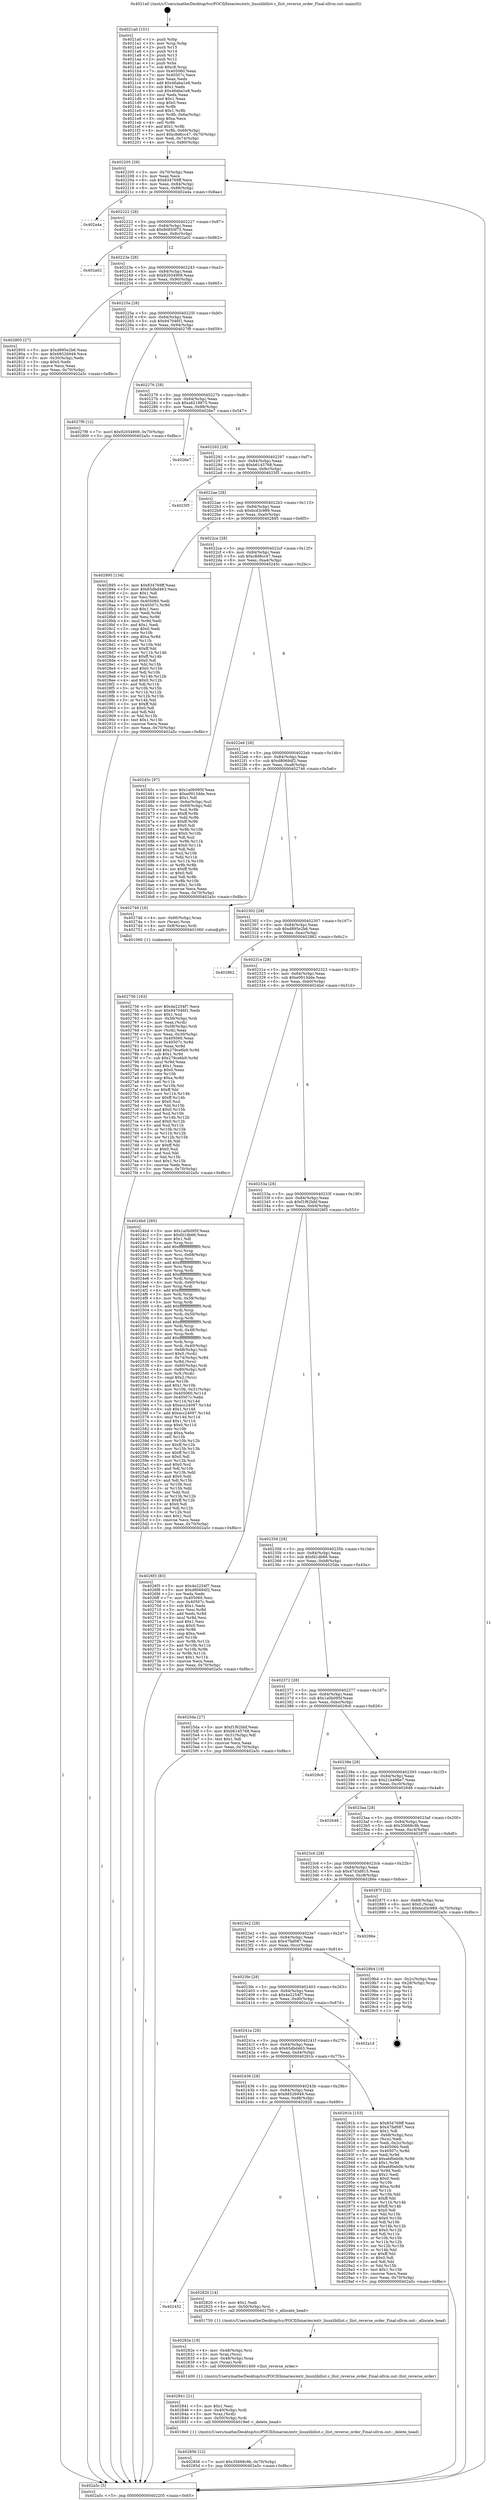 digraph "0x4021a0" {
  label = "0x4021a0 (/mnt/c/Users/mathe/Desktop/tcc/POCII/binaries/extr_linuxlibllist.c_llist_reverse_order_Final-ollvm.out::main(0))"
  labelloc = "t"
  node[shape=record]

  Entry [label="",width=0.3,height=0.3,shape=circle,fillcolor=black,style=filled]
  "0x402205" [label="{
     0x402205 [29]\l
     | [instrs]\l
     &nbsp;&nbsp;0x402205 \<+3\>: mov -0x70(%rbp),%eax\l
     &nbsp;&nbsp;0x402208 \<+2\>: mov %eax,%ecx\l
     &nbsp;&nbsp;0x40220a \<+6\>: sub $0x834769ff,%ecx\l
     &nbsp;&nbsp;0x402210 \<+6\>: mov %eax,-0x84(%rbp)\l
     &nbsp;&nbsp;0x402216 \<+6\>: mov %ecx,-0x88(%rbp)\l
     &nbsp;&nbsp;0x40221c \<+6\>: je 0000000000402a4a \<main+0x8aa\>\l
  }"]
  "0x402a4a" [label="{
     0x402a4a\l
  }", style=dashed]
  "0x402222" [label="{
     0x402222 [28]\l
     | [instrs]\l
     &nbsp;&nbsp;0x402222 \<+5\>: jmp 0000000000402227 \<main+0x87\>\l
     &nbsp;&nbsp;0x402227 \<+6\>: mov -0x84(%rbp),%eax\l
     &nbsp;&nbsp;0x40222d \<+5\>: sub $0x90850f75,%eax\l
     &nbsp;&nbsp;0x402232 \<+6\>: mov %eax,-0x8c(%rbp)\l
     &nbsp;&nbsp;0x402238 \<+6\>: je 0000000000402a02 \<main+0x862\>\l
  }"]
  Exit [label="",width=0.3,height=0.3,shape=circle,fillcolor=black,style=filled,peripheries=2]
  "0x402a02" [label="{
     0x402a02\l
  }", style=dashed]
  "0x40223e" [label="{
     0x40223e [28]\l
     | [instrs]\l
     &nbsp;&nbsp;0x40223e \<+5\>: jmp 0000000000402243 \<main+0xa3\>\l
     &nbsp;&nbsp;0x402243 \<+6\>: mov -0x84(%rbp),%eax\l
     &nbsp;&nbsp;0x402249 \<+5\>: sub $0x92054909,%eax\l
     &nbsp;&nbsp;0x40224e \<+6\>: mov %eax,-0x90(%rbp)\l
     &nbsp;&nbsp;0x402254 \<+6\>: je 0000000000402805 \<main+0x665\>\l
  }"]
  "0x402856" [label="{
     0x402856 [12]\l
     | [instrs]\l
     &nbsp;&nbsp;0x402856 \<+7\>: movl $0x35668c9b,-0x70(%rbp)\l
     &nbsp;&nbsp;0x40285d \<+5\>: jmp 0000000000402a5c \<main+0x8bc\>\l
  }"]
  "0x402805" [label="{
     0x402805 [27]\l
     | [instrs]\l
     &nbsp;&nbsp;0x402805 \<+5\>: mov $0xd895e2b6,%eax\l
     &nbsp;&nbsp;0x40280a \<+5\>: mov $0x68526949,%ecx\l
     &nbsp;&nbsp;0x40280f \<+3\>: mov -0x30(%rbp),%edx\l
     &nbsp;&nbsp;0x402812 \<+3\>: cmp $0x0,%edx\l
     &nbsp;&nbsp;0x402815 \<+3\>: cmove %ecx,%eax\l
     &nbsp;&nbsp;0x402818 \<+3\>: mov %eax,-0x70(%rbp)\l
     &nbsp;&nbsp;0x40281b \<+5\>: jmp 0000000000402a5c \<main+0x8bc\>\l
  }"]
  "0x40225a" [label="{
     0x40225a [28]\l
     | [instrs]\l
     &nbsp;&nbsp;0x40225a \<+5\>: jmp 000000000040225f \<main+0xbf\>\l
     &nbsp;&nbsp;0x40225f \<+6\>: mov -0x84(%rbp),%eax\l
     &nbsp;&nbsp;0x402265 \<+5\>: sub $0x947046f1,%eax\l
     &nbsp;&nbsp;0x40226a \<+6\>: mov %eax,-0x94(%rbp)\l
     &nbsp;&nbsp;0x402270 \<+6\>: je 00000000004027f9 \<main+0x659\>\l
  }"]
  "0x402841" [label="{
     0x402841 [21]\l
     | [instrs]\l
     &nbsp;&nbsp;0x402841 \<+5\>: mov $0x1,%esi\l
     &nbsp;&nbsp;0x402846 \<+4\>: mov -0x40(%rbp),%rdi\l
     &nbsp;&nbsp;0x40284a \<+3\>: mov %rax,(%rdi)\l
     &nbsp;&nbsp;0x40284d \<+4\>: mov -0x50(%rbp),%rdi\l
     &nbsp;&nbsp;0x402851 \<+5\>: call 00000000004019e0 \<_delete_head\>\l
     | [calls]\l
     &nbsp;&nbsp;0x4019e0 \{1\} (/mnt/c/Users/mathe/Desktop/tcc/POCII/binaries/extr_linuxlibllist.c_llist_reverse_order_Final-ollvm.out::_delete_head)\l
  }"]
  "0x4027f9" [label="{
     0x4027f9 [12]\l
     | [instrs]\l
     &nbsp;&nbsp;0x4027f9 \<+7\>: movl $0x92054909,-0x70(%rbp)\l
     &nbsp;&nbsp;0x402800 \<+5\>: jmp 0000000000402a5c \<main+0x8bc\>\l
  }"]
  "0x402276" [label="{
     0x402276 [28]\l
     | [instrs]\l
     &nbsp;&nbsp;0x402276 \<+5\>: jmp 000000000040227b \<main+0xdb\>\l
     &nbsp;&nbsp;0x40227b \<+6\>: mov -0x84(%rbp),%eax\l
     &nbsp;&nbsp;0x402281 \<+5\>: sub $0xa6218875,%eax\l
     &nbsp;&nbsp;0x402286 \<+6\>: mov %eax,-0x98(%rbp)\l
     &nbsp;&nbsp;0x40228c \<+6\>: je 00000000004026e7 \<main+0x547\>\l
  }"]
  "0x40282e" [label="{
     0x40282e [19]\l
     | [instrs]\l
     &nbsp;&nbsp;0x40282e \<+4\>: mov -0x48(%rbp),%rsi\l
     &nbsp;&nbsp;0x402832 \<+3\>: mov %rax,(%rsi)\l
     &nbsp;&nbsp;0x402835 \<+4\>: mov -0x48(%rbp),%rax\l
     &nbsp;&nbsp;0x402839 \<+3\>: mov (%rax),%rdi\l
     &nbsp;&nbsp;0x40283c \<+5\>: call 0000000000401400 \<llist_reverse_order\>\l
     | [calls]\l
     &nbsp;&nbsp;0x401400 \{1\} (/mnt/c/Users/mathe/Desktop/tcc/POCII/binaries/extr_linuxlibllist.c_llist_reverse_order_Final-ollvm.out::llist_reverse_order)\l
  }"]
  "0x4026e7" [label="{
     0x4026e7\l
  }", style=dashed]
  "0x402292" [label="{
     0x402292 [28]\l
     | [instrs]\l
     &nbsp;&nbsp;0x402292 \<+5\>: jmp 0000000000402297 \<main+0xf7\>\l
     &nbsp;&nbsp;0x402297 \<+6\>: mov -0x84(%rbp),%eax\l
     &nbsp;&nbsp;0x40229d \<+5\>: sub $0xb6145768,%eax\l
     &nbsp;&nbsp;0x4022a2 \<+6\>: mov %eax,-0x9c(%rbp)\l
     &nbsp;&nbsp;0x4022a8 \<+6\>: je 00000000004025f5 \<main+0x455\>\l
  }"]
  "0x402452" [label="{
     0x402452\l
  }", style=dashed]
  "0x4025f5" [label="{
     0x4025f5\l
  }", style=dashed]
  "0x4022ae" [label="{
     0x4022ae [28]\l
     | [instrs]\l
     &nbsp;&nbsp;0x4022ae \<+5\>: jmp 00000000004022b3 \<main+0x113\>\l
     &nbsp;&nbsp;0x4022b3 \<+6\>: mov -0x84(%rbp),%eax\l
     &nbsp;&nbsp;0x4022b9 \<+5\>: sub $0xbcd3c989,%eax\l
     &nbsp;&nbsp;0x4022be \<+6\>: mov %eax,-0xa0(%rbp)\l
     &nbsp;&nbsp;0x4022c4 \<+6\>: je 0000000000402895 \<main+0x6f5\>\l
  }"]
  "0x402820" [label="{
     0x402820 [14]\l
     | [instrs]\l
     &nbsp;&nbsp;0x402820 \<+5\>: mov $0x1,%edi\l
     &nbsp;&nbsp;0x402825 \<+4\>: mov -0x50(%rbp),%rsi\l
     &nbsp;&nbsp;0x402829 \<+5\>: call 0000000000401750 \<_allocate_head\>\l
     | [calls]\l
     &nbsp;&nbsp;0x401750 \{1\} (/mnt/c/Users/mathe/Desktop/tcc/POCII/binaries/extr_linuxlibllist.c_llist_reverse_order_Final-ollvm.out::_allocate_head)\l
  }"]
  "0x402895" [label="{
     0x402895 [134]\l
     | [instrs]\l
     &nbsp;&nbsp;0x402895 \<+5\>: mov $0x834769ff,%eax\l
     &nbsp;&nbsp;0x40289a \<+5\>: mov $0x65dbd463,%ecx\l
     &nbsp;&nbsp;0x40289f \<+2\>: mov $0x1,%dl\l
     &nbsp;&nbsp;0x4028a1 \<+2\>: xor %esi,%esi\l
     &nbsp;&nbsp;0x4028a3 \<+7\>: mov 0x405060,%edi\l
     &nbsp;&nbsp;0x4028aa \<+8\>: mov 0x40507c,%r8d\l
     &nbsp;&nbsp;0x4028b2 \<+3\>: sub $0x1,%esi\l
     &nbsp;&nbsp;0x4028b5 \<+3\>: mov %edi,%r9d\l
     &nbsp;&nbsp;0x4028b8 \<+3\>: add %esi,%r9d\l
     &nbsp;&nbsp;0x4028bb \<+4\>: imul %r9d,%edi\l
     &nbsp;&nbsp;0x4028bf \<+3\>: and $0x1,%edi\l
     &nbsp;&nbsp;0x4028c2 \<+3\>: cmp $0x0,%edi\l
     &nbsp;&nbsp;0x4028c5 \<+4\>: sete %r10b\l
     &nbsp;&nbsp;0x4028c9 \<+4\>: cmp $0xa,%r8d\l
     &nbsp;&nbsp;0x4028cd \<+4\>: setl %r11b\l
     &nbsp;&nbsp;0x4028d1 \<+3\>: mov %r10b,%bl\l
     &nbsp;&nbsp;0x4028d4 \<+3\>: xor $0xff,%bl\l
     &nbsp;&nbsp;0x4028d7 \<+3\>: mov %r11b,%r14b\l
     &nbsp;&nbsp;0x4028da \<+4\>: xor $0xff,%r14b\l
     &nbsp;&nbsp;0x4028de \<+3\>: xor $0x0,%dl\l
     &nbsp;&nbsp;0x4028e1 \<+3\>: mov %bl,%r15b\l
     &nbsp;&nbsp;0x4028e4 \<+4\>: and $0x0,%r15b\l
     &nbsp;&nbsp;0x4028e8 \<+3\>: and %dl,%r10b\l
     &nbsp;&nbsp;0x4028eb \<+3\>: mov %r14b,%r12b\l
     &nbsp;&nbsp;0x4028ee \<+4\>: and $0x0,%r12b\l
     &nbsp;&nbsp;0x4028f2 \<+3\>: and %dl,%r11b\l
     &nbsp;&nbsp;0x4028f5 \<+3\>: or %r10b,%r15b\l
     &nbsp;&nbsp;0x4028f8 \<+3\>: or %r11b,%r12b\l
     &nbsp;&nbsp;0x4028fb \<+3\>: xor %r12b,%r15b\l
     &nbsp;&nbsp;0x4028fe \<+3\>: or %r14b,%bl\l
     &nbsp;&nbsp;0x402901 \<+3\>: xor $0xff,%bl\l
     &nbsp;&nbsp;0x402904 \<+3\>: or $0x0,%dl\l
     &nbsp;&nbsp;0x402907 \<+2\>: and %dl,%bl\l
     &nbsp;&nbsp;0x402909 \<+3\>: or %bl,%r15b\l
     &nbsp;&nbsp;0x40290c \<+4\>: test $0x1,%r15b\l
     &nbsp;&nbsp;0x402910 \<+3\>: cmovne %ecx,%eax\l
     &nbsp;&nbsp;0x402913 \<+3\>: mov %eax,-0x70(%rbp)\l
     &nbsp;&nbsp;0x402916 \<+5\>: jmp 0000000000402a5c \<main+0x8bc\>\l
  }"]
  "0x4022ca" [label="{
     0x4022ca [28]\l
     | [instrs]\l
     &nbsp;&nbsp;0x4022ca \<+5\>: jmp 00000000004022cf \<main+0x12f\>\l
     &nbsp;&nbsp;0x4022cf \<+6\>: mov -0x84(%rbp),%eax\l
     &nbsp;&nbsp;0x4022d5 \<+5\>: sub $0xc8d6cc47,%eax\l
     &nbsp;&nbsp;0x4022da \<+6\>: mov %eax,-0xa4(%rbp)\l
     &nbsp;&nbsp;0x4022e0 \<+6\>: je 000000000040245c \<main+0x2bc\>\l
  }"]
  "0x402436" [label="{
     0x402436 [28]\l
     | [instrs]\l
     &nbsp;&nbsp;0x402436 \<+5\>: jmp 000000000040243b \<main+0x29b\>\l
     &nbsp;&nbsp;0x40243b \<+6\>: mov -0x84(%rbp),%eax\l
     &nbsp;&nbsp;0x402441 \<+5\>: sub $0x68526949,%eax\l
     &nbsp;&nbsp;0x402446 \<+6\>: mov %eax,-0xd8(%rbp)\l
     &nbsp;&nbsp;0x40244c \<+6\>: je 0000000000402820 \<main+0x680\>\l
  }"]
  "0x40245c" [label="{
     0x40245c [97]\l
     | [instrs]\l
     &nbsp;&nbsp;0x40245c \<+5\>: mov $0x1a0b095f,%eax\l
     &nbsp;&nbsp;0x402461 \<+5\>: mov $0xe0913dde,%ecx\l
     &nbsp;&nbsp;0x402466 \<+2\>: mov $0x1,%dl\l
     &nbsp;&nbsp;0x402468 \<+4\>: mov -0x6a(%rbp),%sil\l
     &nbsp;&nbsp;0x40246c \<+4\>: mov -0x69(%rbp),%dil\l
     &nbsp;&nbsp;0x402470 \<+3\>: mov %sil,%r8b\l
     &nbsp;&nbsp;0x402473 \<+4\>: xor $0xff,%r8b\l
     &nbsp;&nbsp;0x402477 \<+3\>: mov %dil,%r9b\l
     &nbsp;&nbsp;0x40247a \<+4\>: xor $0xff,%r9b\l
     &nbsp;&nbsp;0x40247e \<+3\>: xor $0x0,%dl\l
     &nbsp;&nbsp;0x402481 \<+3\>: mov %r8b,%r10b\l
     &nbsp;&nbsp;0x402484 \<+4\>: and $0x0,%r10b\l
     &nbsp;&nbsp;0x402488 \<+3\>: and %dl,%sil\l
     &nbsp;&nbsp;0x40248b \<+3\>: mov %r9b,%r11b\l
     &nbsp;&nbsp;0x40248e \<+4\>: and $0x0,%r11b\l
     &nbsp;&nbsp;0x402492 \<+3\>: and %dl,%dil\l
     &nbsp;&nbsp;0x402495 \<+3\>: or %sil,%r10b\l
     &nbsp;&nbsp;0x402498 \<+3\>: or %dil,%r11b\l
     &nbsp;&nbsp;0x40249b \<+3\>: xor %r11b,%r10b\l
     &nbsp;&nbsp;0x40249e \<+3\>: or %r9b,%r8b\l
     &nbsp;&nbsp;0x4024a1 \<+4\>: xor $0xff,%r8b\l
     &nbsp;&nbsp;0x4024a5 \<+3\>: or $0x0,%dl\l
     &nbsp;&nbsp;0x4024a8 \<+3\>: and %dl,%r8b\l
     &nbsp;&nbsp;0x4024ab \<+3\>: or %r8b,%r10b\l
     &nbsp;&nbsp;0x4024ae \<+4\>: test $0x1,%r10b\l
     &nbsp;&nbsp;0x4024b2 \<+3\>: cmovne %ecx,%eax\l
     &nbsp;&nbsp;0x4024b5 \<+3\>: mov %eax,-0x70(%rbp)\l
     &nbsp;&nbsp;0x4024b8 \<+5\>: jmp 0000000000402a5c \<main+0x8bc\>\l
  }"]
  "0x4022e6" [label="{
     0x4022e6 [28]\l
     | [instrs]\l
     &nbsp;&nbsp;0x4022e6 \<+5\>: jmp 00000000004022eb \<main+0x14b\>\l
     &nbsp;&nbsp;0x4022eb \<+6\>: mov -0x84(%rbp),%eax\l
     &nbsp;&nbsp;0x4022f1 \<+5\>: sub $0xd80694f2,%eax\l
     &nbsp;&nbsp;0x4022f6 \<+6\>: mov %eax,-0xa8(%rbp)\l
     &nbsp;&nbsp;0x4022fc \<+6\>: je 0000000000402746 \<main+0x5a6\>\l
  }"]
  "0x402a5c" [label="{
     0x402a5c [5]\l
     | [instrs]\l
     &nbsp;&nbsp;0x402a5c \<+5\>: jmp 0000000000402205 \<main+0x65\>\l
  }"]
  "0x4021a0" [label="{
     0x4021a0 [101]\l
     | [instrs]\l
     &nbsp;&nbsp;0x4021a0 \<+1\>: push %rbp\l
     &nbsp;&nbsp;0x4021a1 \<+3\>: mov %rsp,%rbp\l
     &nbsp;&nbsp;0x4021a4 \<+2\>: push %r15\l
     &nbsp;&nbsp;0x4021a6 \<+2\>: push %r14\l
     &nbsp;&nbsp;0x4021a8 \<+2\>: push %r13\l
     &nbsp;&nbsp;0x4021aa \<+2\>: push %r12\l
     &nbsp;&nbsp;0x4021ac \<+1\>: push %rbx\l
     &nbsp;&nbsp;0x4021ad \<+7\>: sub $0xc8,%rsp\l
     &nbsp;&nbsp;0x4021b4 \<+7\>: mov 0x405060,%eax\l
     &nbsp;&nbsp;0x4021bb \<+7\>: mov 0x40507c,%ecx\l
     &nbsp;&nbsp;0x4021c2 \<+2\>: mov %eax,%edx\l
     &nbsp;&nbsp;0x4021c4 \<+6\>: add $0x46aba1e8,%edx\l
     &nbsp;&nbsp;0x4021ca \<+3\>: sub $0x1,%edx\l
     &nbsp;&nbsp;0x4021cd \<+6\>: sub $0x46aba1e8,%edx\l
     &nbsp;&nbsp;0x4021d3 \<+3\>: imul %edx,%eax\l
     &nbsp;&nbsp;0x4021d6 \<+3\>: and $0x1,%eax\l
     &nbsp;&nbsp;0x4021d9 \<+3\>: cmp $0x0,%eax\l
     &nbsp;&nbsp;0x4021dc \<+4\>: sete %r8b\l
     &nbsp;&nbsp;0x4021e0 \<+4\>: and $0x1,%r8b\l
     &nbsp;&nbsp;0x4021e4 \<+4\>: mov %r8b,-0x6a(%rbp)\l
     &nbsp;&nbsp;0x4021e8 \<+3\>: cmp $0xa,%ecx\l
     &nbsp;&nbsp;0x4021eb \<+4\>: setl %r8b\l
     &nbsp;&nbsp;0x4021ef \<+4\>: and $0x1,%r8b\l
     &nbsp;&nbsp;0x4021f3 \<+4\>: mov %r8b,-0x69(%rbp)\l
     &nbsp;&nbsp;0x4021f7 \<+7\>: movl $0xc8d6cc47,-0x70(%rbp)\l
     &nbsp;&nbsp;0x4021fe \<+3\>: mov %edi,-0x74(%rbp)\l
     &nbsp;&nbsp;0x402201 \<+4\>: mov %rsi,-0x80(%rbp)\l
  }"]
  "0x40291b" [label="{
     0x40291b [153]\l
     | [instrs]\l
     &nbsp;&nbsp;0x40291b \<+5\>: mov $0x834769ff,%eax\l
     &nbsp;&nbsp;0x402920 \<+5\>: mov $0x47faf087,%ecx\l
     &nbsp;&nbsp;0x402925 \<+2\>: mov $0x1,%dl\l
     &nbsp;&nbsp;0x402927 \<+4\>: mov -0x68(%rbp),%rsi\l
     &nbsp;&nbsp;0x40292b \<+2\>: mov (%rsi),%edi\l
     &nbsp;&nbsp;0x40292d \<+3\>: mov %edi,-0x2c(%rbp)\l
     &nbsp;&nbsp;0x402930 \<+7\>: mov 0x405060,%edi\l
     &nbsp;&nbsp;0x402937 \<+8\>: mov 0x40507c,%r8d\l
     &nbsp;&nbsp;0x40293f \<+3\>: mov %edi,%r9d\l
     &nbsp;&nbsp;0x402942 \<+7\>: add $0xebf0eb0b,%r9d\l
     &nbsp;&nbsp;0x402949 \<+4\>: sub $0x1,%r9d\l
     &nbsp;&nbsp;0x40294d \<+7\>: sub $0xebf0eb0b,%r9d\l
     &nbsp;&nbsp;0x402954 \<+4\>: imul %r9d,%edi\l
     &nbsp;&nbsp;0x402958 \<+3\>: and $0x1,%edi\l
     &nbsp;&nbsp;0x40295b \<+3\>: cmp $0x0,%edi\l
     &nbsp;&nbsp;0x40295e \<+4\>: sete %r10b\l
     &nbsp;&nbsp;0x402962 \<+4\>: cmp $0xa,%r8d\l
     &nbsp;&nbsp;0x402966 \<+4\>: setl %r11b\l
     &nbsp;&nbsp;0x40296a \<+3\>: mov %r10b,%bl\l
     &nbsp;&nbsp;0x40296d \<+3\>: xor $0xff,%bl\l
     &nbsp;&nbsp;0x402970 \<+3\>: mov %r11b,%r14b\l
     &nbsp;&nbsp;0x402973 \<+4\>: xor $0xff,%r14b\l
     &nbsp;&nbsp;0x402977 \<+3\>: xor $0x0,%dl\l
     &nbsp;&nbsp;0x40297a \<+3\>: mov %bl,%r15b\l
     &nbsp;&nbsp;0x40297d \<+4\>: and $0x0,%r15b\l
     &nbsp;&nbsp;0x402981 \<+3\>: and %dl,%r10b\l
     &nbsp;&nbsp;0x402984 \<+3\>: mov %r14b,%r12b\l
     &nbsp;&nbsp;0x402987 \<+4\>: and $0x0,%r12b\l
     &nbsp;&nbsp;0x40298b \<+3\>: and %dl,%r11b\l
     &nbsp;&nbsp;0x40298e \<+3\>: or %r10b,%r15b\l
     &nbsp;&nbsp;0x402991 \<+3\>: or %r11b,%r12b\l
     &nbsp;&nbsp;0x402994 \<+3\>: xor %r12b,%r15b\l
     &nbsp;&nbsp;0x402997 \<+3\>: or %r14b,%bl\l
     &nbsp;&nbsp;0x40299a \<+3\>: xor $0xff,%bl\l
     &nbsp;&nbsp;0x40299d \<+3\>: or $0x0,%dl\l
     &nbsp;&nbsp;0x4029a0 \<+2\>: and %dl,%bl\l
     &nbsp;&nbsp;0x4029a2 \<+3\>: or %bl,%r15b\l
     &nbsp;&nbsp;0x4029a5 \<+4\>: test $0x1,%r15b\l
     &nbsp;&nbsp;0x4029a9 \<+3\>: cmovne %ecx,%eax\l
     &nbsp;&nbsp;0x4029ac \<+3\>: mov %eax,-0x70(%rbp)\l
     &nbsp;&nbsp;0x4029af \<+5\>: jmp 0000000000402a5c \<main+0x8bc\>\l
  }"]
  "0x402746" [label="{
     0x402746 [16]\l
     | [instrs]\l
     &nbsp;&nbsp;0x402746 \<+4\>: mov -0x60(%rbp),%rax\l
     &nbsp;&nbsp;0x40274a \<+3\>: mov (%rax),%rax\l
     &nbsp;&nbsp;0x40274d \<+4\>: mov 0x8(%rax),%rdi\l
     &nbsp;&nbsp;0x402751 \<+5\>: call 0000000000401060 \<atoi@plt\>\l
     | [calls]\l
     &nbsp;&nbsp;0x401060 \{1\} (unknown)\l
  }"]
  "0x402302" [label="{
     0x402302 [28]\l
     | [instrs]\l
     &nbsp;&nbsp;0x402302 \<+5\>: jmp 0000000000402307 \<main+0x167\>\l
     &nbsp;&nbsp;0x402307 \<+6\>: mov -0x84(%rbp),%eax\l
     &nbsp;&nbsp;0x40230d \<+5\>: sub $0xd895e2b6,%eax\l
     &nbsp;&nbsp;0x402312 \<+6\>: mov %eax,-0xac(%rbp)\l
     &nbsp;&nbsp;0x402318 \<+6\>: je 0000000000402862 \<main+0x6c2\>\l
  }"]
  "0x40241a" [label="{
     0x40241a [28]\l
     | [instrs]\l
     &nbsp;&nbsp;0x40241a \<+5\>: jmp 000000000040241f \<main+0x27f\>\l
     &nbsp;&nbsp;0x40241f \<+6\>: mov -0x84(%rbp),%eax\l
     &nbsp;&nbsp;0x402425 \<+5\>: sub $0x65dbd463,%eax\l
     &nbsp;&nbsp;0x40242a \<+6\>: mov %eax,-0xd4(%rbp)\l
     &nbsp;&nbsp;0x402430 \<+6\>: je 000000000040291b \<main+0x77b\>\l
  }"]
  "0x402862" [label="{
     0x402862\l
  }", style=dashed]
  "0x40231e" [label="{
     0x40231e [28]\l
     | [instrs]\l
     &nbsp;&nbsp;0x40231e \<+5\>: jmp 0000000000402323 \<main+0x183\>\l
     &nbsp;&nbsp;0x402323 \<+6\>: mov -0x84(%rbp),%eax\l
     &nbsp;&nbsp;0x402329 \<+5\>: sub $0xe0913dde,%eax\l
     &nbsp;&nbsp;0x40232e \<+6\>: mov %eax,-0xb0(%rbp)\l
     &nbsp;&nbsp;0x402334 \<+6\>: je 00000000004024bd \<main+0x31d\>\l
  }"]
  "0x402a1d" [label="{
     0x402a1d\l
  }", style=dashed]
  "0x4024bd" [label="{
     0x4024bd [285]\l
     | [instrs]\l
     &nbsp;&nbsp;0x4024bd \<+5\>: mov $0x1a0b095f,%eax\l
     &nbsp;&nbsp;0x4024c2 \<+5\>: mov $0xfd1db66,%ecx\l
     &nbsp;&nbsp;0x4024c7 \<+2\>: mov $0x1,%dl\l
     &nbsp;&nbsp;0x4024c9 \<+3\>: mov %rsp,%rsi\l
     &nbsp;&nbsp;0x4024cc \<+4\>: add $0xfffffffffffffff0,%rsi\l
     &nbsp;&nbsp;0x4024d0 \<+3\>: mov %rsi,%rsp\l
     &nbsp;&nbsp;0x4024d3 \<+4\>: mov %rsi,-0x68(%rbp)\l
     &nbsp;&nbsp;0x4024d7 \<+3\>: mov %rsp,%rsi\l
     &nbsp;&nbsp;0x4024da \<+4\>: add $0xfffffffffffffff0,%rsi\l
     &nbsp;&nbsp;0x4024de \<+3\>: mov %rsi,%rsp\l
     &nbsp;&nbsp;0x4024e1 \<+3\>: mov %rsp,%rdi\l
     &nbsp;&nbsp;0x4024e4 \<+4\>: add $0xfffffffffffffff0,%rdi\l
     &nbsp;&nbsp;0x4024e8 \<+3\>: mov %rdi,%rsp\l
     &nbsp;&nbsp;0x4024eb \<+4\>: mov %rdi,-0x60(%rbp)\l
     &nbsp;&nbsp;0x4024ef \<+3\>: mov %rsp,%rdi\l
     &nbsp;&nbsp;0x4024f2 \<+4\>: add $0xfffffffffffffff0,%rdi\l
     &nbsp;&nbsp;0x4024f6 \<+3\>: mov %rdi,%rsp\l
     &nbsp;&nbsp;0x4024f9 \<+4\>: mov %rdi,-0x58(%rbp)\l
     &nbsp;&nbsp;0x4024fd \<+3\>: mov %rsp,%rdi\l
     &nbsp;&nbsp;0x402500 \<+4\>: add $0xfffffffffffffff0,%rdi\l
     &nbsp;&nbsp;0x402504 \<+3\>: mov %rdi,%rsp\l
     &nbsp;&nbsp;0x402507 \<+4\>: mov %rdi,-0x50(%rbp)\l
     &nbsp;&nbsp;0x40250b \<+3\>: mov %rsp,%rdi\l
     &nbsp;&nbsp;0x40250e \<+4\>: add $0xfffffffffffffff0,%rdi\l
     &nbsp;&nbsp;0x402512 \<+3\>: mov %rdi,%rsp\l
     &nbsp;&nbsp;0x402515 \<+4\>: mov %rdi,-0x48(%rbp)\l
     &nbsp;&nbsp;0x402519 \<+3\>: mov %rsp,%rdi\l
     &nbsp;&nbsp;0x40251c \<+4\>: add $0xfffffffffffffff0,%rdi\l
     &nbsp;&nbsp;0x402520 \<+3\>: mov %rdi,%rsp\l
     &nbsp;&nbsp;0x402523 \<+4\>: mov %rdi,-0x40(%rbp)\l
     &nbsp;&nbsp;0x402527 \<+4\>: mov -0x68(%rbp),%rdi\l
     &nbsp;&nbsp;0x40252b \<+6\>: movl $0x0,(%rdi)\l
     &nbsp;&nbsp;0x402531 \<+4\>: mov -0x74(%rbp),%r8d\l
     &nbsp;&nbsp;0x402535 \<+3\>: mov %r8d,(%rsi)\l
     &nbsp;&nbsp;0x402538 \<+4\>: mov -0x60(%rbp),%rdi\l
     &nbsp;&nbsp;0x40253c \<+4\>: mov -0x80(%rbp),%r9\l
     &nbsp;&nbsp;0x402540 \<+3\>: mov %r9,(%rdi)\l
     &nbsp;&nbsp;0x402543 \<+3\>: cmpl $0x2,(%rsi)\l
     &nbsp;&nbsp;0x402546 \<+4\>: setne %r10b\l
     &nbsp;&nbsp;0x40254a \<+4\>: and $0x1,%r10b\l
     &nbsp;&nbsp;0x40254e \<+4\>: mov %r10b,-0x31(%rbp)\l
     &nbsp;&nbsp;0x402552 \<+8\>: mov 0x405060,%r11d\l
     &nbsp;&nbsp;0x40255a \<+7\>: mov 0x40507c,%ebx\l
     &nbsp;&nbsp;0x402561 \<+3\>: mov %r11d,%r14d\l
     &nbsp;&nbsp;0x402564 \<+7\>: sub $0xecc24097,%r14d\l
     &nbsp;&nbsp;0x40256b \<+4\>: sub $0x1,%r14d\l
     &nbsp;&nbsp;0x40256f \<+7\>: add $0xecc24097,%r14d\l
     &nbsp;&nbsp;0x402576 \<+4\>: imul %r14d,%r11d\l
     &nbsp;&nbsp;0x40257a \<+4\>: and $0x1,%r11d\l
     &nbsp;&nbsp;0x40257e \<+4\>: cmp $0x0,%r11d\l
     &nbsp;&nbsp;0x402582 \<+4\>: sete %r10b\l
     &nbsp;&nbsp;0x402586 \<+3\>: cmp $0xa,%ebx\l
     &nbsp;&nbsp;0x402589 \<+4\>: setl %r15b\l
     &nbsp;&nbsp;0x40258d \<+3\>: mov %r10b,%r12b\l
     &nbsp;&nbsp;0x402590 \<+4\>: xor $0xff,%r12b\l
     &nbsp;&nbsp;0x402594 \<+3\>: mov %r15b,%r13b\l
     &nbsp;&nbsp;0x402597 \<+4\>: xor $0xff,%r13b\l
     &nbsp;&nbsp;0x40259b \<+3\>: xor $0x0,%dl\l
     &nbsp;&nbsp;0x40259e \<+3\>: mov %r12b,%sil\l
     &nbsp;&nbsp;0x4025a1 \<+4\>: and $0x0,%sil\l
     &nbsp;&nbsp;0x4025a5 \<+3\>: and %dl,%r10b\l
     &nbsp;&nbsp;0x4025a8 \<+3\>: mov %r13b,%dil\l
     &nbsp;&nbsp;0x4025ab \<+4\>: and $0x0,%dil\l
     &nbsp;&nbsp;0x4025af \<+3\>: and %dl,%r15b\l
     &nbsp;&nbsp;0x4025b2 \<+3\>: or %r10b,%sil\l
     &nbsp;&nbsp;0x4025b5 \<+3\>: or %r15b,%dil\l
     &nbsp;&nbsp;0x4025b8 \<+3\>: xor %dil,%sil\l
     &nbsp;&nbsp;0x4025bb \<+3\>: or %r13b,%r12b\l
     &nbsp;&nbsp;0x4025be \<+4\>: xor $0xff,%r12b\l
     &nbsp;&nbsp;0x4025c2 \<+3\>: or $0x0,%dl\l
     &nbsp;&nbsp;0x4025c5 \<+3\>: and %dl,%r12b\l
     &nbsp;&nbsp;0x4025c8 \<+3\>: or %r12b,%sil\l
     &nbsp;&nbsp;0x4025cb \<+4\>: test $0x1,%sil\l
     &nbsp;&nbsp;0x4025cf \<+3\>: cmovne %ecx,%eax\l
     &nbsp;&nbsp;0x4025d2 \<+3\>: mov %eax,-0x70(%rbp)\l
     &nbsp;&nbsp;0x4025d5 \<+5\>: jmp 0000000000402a5c \<main+0x8bc\>\l
  }"]
  "0x40233a" [label="{
     0x40233a [28]\l
     | [instrs]\l
     &nbsp;&nbsp;0x40233a \<+5\>: jmp 000000000040233f \<main+0x19f\>\l
     &nbsp;&nbsp;0x40233f \<+6\>: mov -0x84(%rbp),%eax\l
     &nbsp;&nbsp;0x402345 \<+5\>: sub $0xf1f62bbf,%eax\l
     &nbsp;&nbsp;0x40234a \<+6\>: mov %eax,-0xb4(%rbp)\l
     &nbsp;&nbsp;0x402350 \<+6\>: je 00000000004026f3 \<main+0x553\>\l
  }"]
  "0x4023fe" [label="{
     0x4023fe [28]\l
     | [instrs]\l
     &nbsp;&nbsp;0x4023fe \<+5\>: jmp 0000000000402403 \<main+0x263\>\l
     &nbsp;&nbsp;0x402403 \<+6\>: mov -0x84(%rbp),%eax\l
     &nbsp;&nbsp;0x402409 \<+5\>: sub $0x4e2254f7,%eax\l
     &nbsp;&nbsp;0x40240e \<+6\>: mov %eax,-0xd0(%rbp)\l
     &nbsp;&nbsp;0x402414 \<+6\>: je 0000000000402a1d \<main+0x87d\>\l
  }"]
  "0x4029b4" [label="{
     0x4029b4 [18]\l
     | [instrs]\l
     &nbsp;&nbsp;0x4029b4 \<+3\>: mov -0x2c(%rbp),%eax\l
     &nbsp;&nbsp;0x4029b7 \<+4\>: lea -0x28(%rbp),%rsp\l
     &nbsp;&nbsp;0x4029bb \<+1\>: pop %rbx\l
     &nbsp;&nbsp;0x4029bc \<+2\>: pop %r12\l
     &nbsp;&nbsp;0x4029be \<+2\>: pop %r13\l
     &nbsp;&nbsp;0x4029c0 \<+2\>: pop %r14\l
     &nbsp;&nbsp;0x4029c2 \<+2\>: pop %r15\l
     &nbsp;&nbsp;0x4029c4 \<+1\>: pop %rbp\l
     &nbsp;&nbsp;0x4029c5 \<+1\>: ret\l
  }"]
  "0x4026f3" [label="{
     0x4026f3 [83]\l
     | [instrs]\l
     &nbsp;&nbsp;0x4026f3 \<+5\>: mov $0x4e2254f7,%eax\l
     &nbsp;&nbsp;0x4026f8 \<+5\>: mov $0xd80694f2,%ecx\l
     &nbsp;&nbsp;0x4026fd \<+2\>: xor %edx,%edx\l
     &nbsp;&nbsp;0x4026ff \<+7\>: mov 0x405060,%esi\l
     &nbsp;&nbsp;0x402706 \<+7\>: mov 0x40507c,%edi\l
     &nbsp;&nbsp;0x40270d \<+3\>: sub $0x1,%edx\l
     &nbsp;&nbsp;0x402710 \<+3\>: mov %esi,%r8d\l
     &nbsp;&nbsp;0x402713 \<+3\>: add %edx,%r8d\l
     &nbsp;&nbsp;0x402716 \<+4\>: imul %r8d,%esi\l
     &nbsp;&nbsp;0x40271a \<+3\>: and $0x1,%esi\l
     &nbsp;&nbsp;0x40271d \<+3\>: cmp $0x0,%esi\l
     &nbsp;&nbsp;0x402720 \<+4\>: sete %r9b\l
     &nbsp;&nbsp;0x402724 \<+3\>: cmp $0xa,%edi\l
     &nbsp;&nbsp;0x402727 \<+4\>: setl %r10b\l
     &nbsp;&nbsp;0x40272b \<+3\>: mov %r9b,%r11b\l
     &nbsp;&nbsp;0x40272e \<+3\>: and %r10b,%r11b\l
     &nbsp;&nbsp;0x402731 \<+3\>: xor %r10b,%r9b\l
     &nbsp;&nbsp;0x402734 \<+3\>: or %r9b,%r11b\l
     &nbsp;&nbsp;0x402737 \<+4\>: test $0x1,%r11b\l
     &nbsp;&nbsp;0x40273b \<+3\>: cmovne %ecx,%eax\l
     &nbsp;&nbsp;0x40273e \<+3\>: mov %eax,-0x70(%rbp)\l
     &nbsp;&nbsp;0x402741 \<+5\>: jmp 0000000000402a5c \<main+0x8bc\>\l
  }"]
  "0x402356" [label="{
     0x402356 [28]\l
     | [instrs]\l
     &nbsp;&nbsp;0x402356 \<+5\>: jmp 000000000040235b \<main+0x1bb\>\l
     &nbsp;&nbsp;0x40235b \<+6\>: mov -0x84(%rbp),%eax\l
     &nbsp;&nbsp;0x402361 \<+5\>: sub $0xfd1db66,%eax\l
     &nbsp;&nbsp;0x402366 \<+6\>: mov %eax,-0xb8(%rbp)\l
     &nbsp;&nbsp;0x40236c \<+6\>: je 00000000004025da \<main+0x43a\>\l
  }"]
  "0x4023e2" [label="{
     0x4023e2 [28]\l
     | [instrs]\l
     &nbsp;&nbsp;0x4023e2 \<+5\>: jmp 00000000004023e7 \<main+0x247\>\l
     &nbsp;&nbsp;0x4023e7 \<+6\>: mov -0x84(%rbp),%eax\l
     &nbsp;&nbsp;0x4023ed \<+5\>: sub $0x47faf087,%eax\l
     &nbsp;&nbsp;0x4023f2 \<+6\>: mov %eax,-0xcc(%rbp)\l
     &nbsp;&nbsp;0x4023f8 \<+6\>: je 00000000004029b4 \<main+0x814\>\l
  }"]
  "0x4025da" [label="{
     0x4025da [27]\l
     | [instrs]\l
     &nbsp;&nbsp;0x4025da \<+5\>: mov $0xf1f62bbf,%eax\l
     &nbsp;&nbsp;0x4025df \<+5\>: mov $0xb6145768,%ecx\l
     &nbsp;&nbsp;0x4025e4 \<+3\>: mov -0x31(%rbp),%dl\l
     &nbsp;&nbsp;0x4025e7 \<+3\>: test $0x1,%dl\l
     &nbsp;&nbsp;0x4025ea \<+3\>: cmovne %ecx,%eax\l
     &nbsp;&nbsp;0x4025ed \<+3\>: mov %eax,-0x70(%rbp)\l
     &nbsp;&nbsp;0x4025f0 \<+5\>: jmp 0000000000402a5c \<main+0x8bc\>\l
  }"]
  "0x402372" [label="{
     0x402372 [28]\l
     | [instrs]\l
     &nbsp;&nbsp;0x402372 \<+5\>: jmp 0000000000402377 \<main+0x1d7\>\l
     &nbsp;&nbsp;0x402377 \<+6\>: mov -0x84(%rbp),%eax\l
     &nbsp;&nbsp;0x40237d \<+5\>: sub $0x1a0b095f,%eax\l
     &nbsp;&nbsp;0x402382 \<+6\>: mov %eax,-0xbc(%rbp)\l
     &nbsp;&nbsp;0x402388 \<+6\>: je 00000000004029c6 \<main+0x826\>\l
  }"]
  "0x402756" [label="{
     0x402756 [163]\l
     | [instrs]\l
     &nbsp;&nbsp;0x402756 \<+5\>: mov $0x4e2254f7,%ecx\l
     &nbsp;&nbsp;0x40275b \<+5\>: mov $0x947046f1,%edx\l
     &nbsp;&nbsp;0x402760 \<+3\>: mov $0x1,%sil\l
     &nbsp;&nbsp;0x402763 \<+4\>: mov -0x58(%rbp),%rdi\l
     &nbsp;&nbsp;0x402767 \<+2\>: mov %eax,(%rdi)\l
     &nbsp;&nbsp;0x402769 \<+4\>: mov -0x58(%rbp),%rdi\l
     &nbsp;&nbsp;0x40276d \<+2\>: mov (%rdi),%eax\l
     &nbsp;&nbsp;0x40276f \<+3\>: mov %eax,-0x30(%rbp)\l
     &nbsp;&nbsp;0x402772 \<+7\>: mov 0x405060,%eax\l
     &nbsp;&nbsp;0x402779 \<+8\>: mov 0x40507c,%r8d\l
     &nbsp;&nbsp;0x402781 \<+3\>: mov %eax,%r9d\l
     &nbsp;&nbsp;0x402784 \<+7\>: add $0x279ce6b9,%r9d\l
     &nbsp;&nbsp;0x40278b \<+4\>: sub $0x1,%r9d\l
     &nbsp;&nbsp;0x40278f \<+7\>: sub $0x279ce6b9,%r9d\l
     &nbsp;&nbsp;0x402796 \<+4\>: imul %r9d,%eax\l
     &nbsp;&nbsp;0x40279a \<+3\>: and $0x1,%eax\l
     &nbsp;&nbsp;0x40279d \<+3\>: cmp $0x0,%eax\l
     &nbsp;&nbsp;0x4027a0 \<+4\>: sete %r10b\l
     &nbsp;&nbsp;0x4027a4 \<+4\>: cmp $0xa,%r8d\l
     &nbsp;&nbsp;0x4027a8 \<+4\>: setl %r11b\l
     &nbsp;&nbsp;0x4027ac \<+3\>: mov %r10b,%bl\l
     &nbsp;&nbsp;0x4027af \<+3\>: xor $0xff,%bl\l
     &nbsp;&nbsp;0x4027b2 \<+3\>: mov %r11b,%r14b\l
     &nbsp;&nbsp;0x4027b5 \<+4\>: xor $0xff,%r14b\l
     &nbsp;&nbsp;0x4027b9 \<+4\>: xor $0x0,%sil\l
     &nbsp;&nbsp;0x4027bd \<+3\>: mov %bl,%r15b\l
     &nbsp;&nbsp;0x4027c0 \<+4\>: and $0x0,%r15b\l
     &nbsp;&nbsp;0x4027c4 \<+3\>: and %sil,%r10b\l
     &nbsp;&nbsp;0x4027c7 \<+3\>: mov %r14b,%r12b\l
     &nbsp;&nbsp;0x4027ca \<+4\>: and $0x0,%r12b\l
     &nbsp;&nbsp;0x4027ce \<+3\>: and %sil,%r11b\l
     &nbsp;&nbsp;0x4027d1 \<+3\>: or %r10b,%r15b\l
     &nbsp;&nbsp;0x4027d4 \<+3\>: or %r11b,%r12b\l
     &nbsp;&nbsp;0x4027d7 \<+3\>: xor %r12b,%r15b\l
     &nbsp;&nbsp;0x4027da \<+3\>: or %r14b,%bl\l
     &nbsp;&nbsp;0x4027dd \<+3\>: xor $0xff,%bl\l
     &nbsp;&nbsp;0x4027e0 \<+4\>: or $0x0,%sil\l
     &nbsp;&nbsp;0x4027e4 \<+3\>: and %sil,%bl\l
     &nbsp;&nbsp;0x4027e7 \<+3\>: or %bl,%r15b\l
     &nbsp;&nbsp;0x4027ea \<+4\>: test $0x1,%r15b\l
     &nbsp;&nbsp;0x4027ee \<+3\>: cmovne %edx,%ecx\l
     &nbsp;&nbsp;0x4027f1 \<+3\>: mov %ecx,-0x70(%rbp)\l
     &nbsp;&nbsp;0x4027f4 \<+5\>: jmp 0000000000402a5c \<main+0x8bc\>\l
  }"]
  "0x40286e" [label="{
     0x40286e\l
  }", style=dashed]
  "0x4029c6" [label="{
     0x4029c6\l
  }", style=dashed]
  "0x40238e" [label="{
     0x40238e [28]\l
     | [instrs]\l
     &nbsp;&nbsp;0x40238e \<+5\>: jmp 0000000000402393 \<main+0x1f3\>\l
     &nbsp;&nbsp;0x402393 \<+6\>: mov -0x84(%rbp),%eax\l
     &nbsp;&nbsp;0x402399 \<+5\>: sub $0x21b496e7,%eax\l
     &nbsp;&nbsp;0x40239e \<+6\>: mov %eax,-0xc0(%rbp)\l
     &nbsp;&nbsp;0x4023a4 \<+6\>: je 0000000000402648 \<main+0x4a8\>\l
  }"]
  "0x4023c6" [label="{
     0x4023c6 [28]\l
     | [instrs]\l
     &nbsp;&nbsp;0x4023c6 \<+5\>: jmp 00000000004023cb \<main+0x22b\>\l
     &nbsp;&nbsp;0x4023cb \<+6\>: mov -0x84(%rbp),%eax\l
     &nbsp;&nbsp;0x4023d1 \<+5\>: sub $0x47d3d815,%eax\l
     &nbsp;&nbsp;0x4023d6 \<+6\>: mov %eax,-0xc8(%rbp)\l
     &nbsp;&nbsp;0x4023dc \<+6\>: je 000000000040286e \<main+0x6ce\>\l
  }"]
  "0x402648" [label="{
     0x402648\l
  }", style=dashed]
  "0x4023aa" [label="{
     0x4023aa [28]\l
     | [instrs]\l
     &nbsp;&nbsp;0x4023aa \<+5\>: jmp 00000000004023af \<main+0x20f\>\l
     &nbsp;&nbsp;0x4023af \<+6\>: mov -0x84(%rbp),%eax\l
     &nbsp;&nbsp;0x4023b5 \<+5\>: sub $0x35668c9b,%eax\l
     &nbsp;&nbsp;0x4023ba \<+6\>: mov %eax,-0xc4(%rbp)\l
     &nbsp;&nbsp;0x4023c0 \<+6\>: je 000000000040287f \<main+0x6df\>\l
  }"]
  "0x40287f" [label="{
     0x40287f [22]\l
     | [instrs]\l
     &nbsp;&nbsp;0x40287f \<+4\>: mov -0x68(%rbp),%rax\l
     &nbsp;&nbsp;0x402883 \<+6\>: movl $0x0,(%rax)\l
     &nbsp;&nbsp;0x402889 \<+7\>: movl $0xbcd3c989,-0x70(%rbp)\l
     &nbsp;&nbsp;0x402890 \<+5\>: jmp 0000000000402a5c \<main+0x8bc\>\l
  }"]
  Entry -> "0x4021a0" [label=" 1"]
  "0x402205" -> "0x402a4a" [label=" 0"]
  "0x402205" -> "0x402222" [label=" 12"]
  "0x4029b4" -> Exit [label=" 1"]
  "0x402222" -> "0x402a02" [label=" 0"]
  "0x402222" -> "0x40223e" [label=" 12"]
  "0x40291b" -> "0x402a5c" [label=" 1"]
  "0x40223e" -> "0x402805" [label=" 1"]
  "0x40223e" -> "0x40225a" [label=" 11"]
  "0x402895" -> "0x402a5c" [label=" 1"]
  "0x40225a" -> "0x4027f9" [label=" 1"]
  "0x40225a" -> "0x402276" [label=" 10"]
  "0x40287f" -> "0x402a5c" [label=" 1"]
  "0x402276" -> "0x4026e7" [label=" 0"]
  "0x402276" -> "0x402292" [label=" 10"]
  "0x402856" -> "0x402a5c" [label=" 1"]
  "0x402292" -> "0x4025f5" [label=" 0"]
  "0x402292" -> "0x4022ae" [label=" 10"]
  "0x402841" -> "0x402856" [label=" 1"]
  "0x4022ae" -> "0x402895" [label=" 1"]
  "0x4022ae" -> "0x4022ca" [label=" 9"]
  "0x40282e" -> "0x402841" [label=" 1"]
  "0x4022ca" -> "0x40245c" [label=" 1"]
  "0x4022ca" -> "0x4022e6" [label=" 8"]
  "0x40245c" -> "0x402a5c" [label=" 1"]
  "0x4021a0" -> "0x402205" [label=" 1"]
  "0x402a5c" -> "0x402205" [label=" 11"]
  "0x402436" -> "0x402452" [label=" 0"]
  "0x4022e6" -> "0x402746" [label=" 1"]
  "0x4022e6" -> "0x402302" [label=" 7"]
  "0x402436" -> "0x402820" [label=" 1"]
  "0x402302" -> "0x402862" [label=" 0"]
  "0x402302" -> "0x40231e" [label=" 7"]
  "0x40241a" -> "0x402436" [label=" 1"]
  "0x40231e" -> "0x4024bd" [label=" 1"]
  "0x40231e" -> "0x40233a" [label=" 6"]
  "0x40241a" -> "0x40291b" [label=" 1"]
  "0x4024bd" -> "0x402a5c" [label=" 1"]
  "0x4023fe" -> "0x40241a" [label=" 2"]
  "0x40233a" -> "0x4026f3" [label=" 1"]
  "0x40233a" -> "0x402356" [label=" 5"]
  "0x4023fe" -> "0x402a1d" [label=" 0"]
  "0x402356" -> "0x4025da" [label=" 1"]
  "0x402356" -> "0x402372" [label=" 4"]
  "0x4025da" -> "0x402a5c" [label=" 1"]
  "0x4026f3" -> "0x402a5c" [label=" 1"]
  "0x402746" -> "0x402756" [label=" 1"]
  "0x402756" -> "0x402a5c" [label=" 1"]
  "0x4027f9" -> "0x402a5c" [label=" 1"]
  "0x402805" -> "0x402a5c" [label=" 1"]
  "0x4023e2" -> "0x4023fe" [label=" 2"]
  "0x402372" -> "0x4029c6" [label=" 0"]
  "0x402372" -> "0x40238e" [label=" 4"]
  "0x4023e2" -> "0x4029b4" [label=" 1"]
  "0x40238e" -> "0x402648" [label=" 0"]
  "0x40238e" -> "0x4023aa" [label=" 4"]
  "0x4023c6" -> "0x4023e2" [label=" 3"]
  "0x4023aa" -> "0x40287f" [label=" 1"]
  "0x4023aa" -> "0x4023c6" [label=" 3"]
  "0x402820" -> "0x40282e" [label=" 1"]
  "0x4023c6" -> "0x40286e" [label=" 0"]
}
